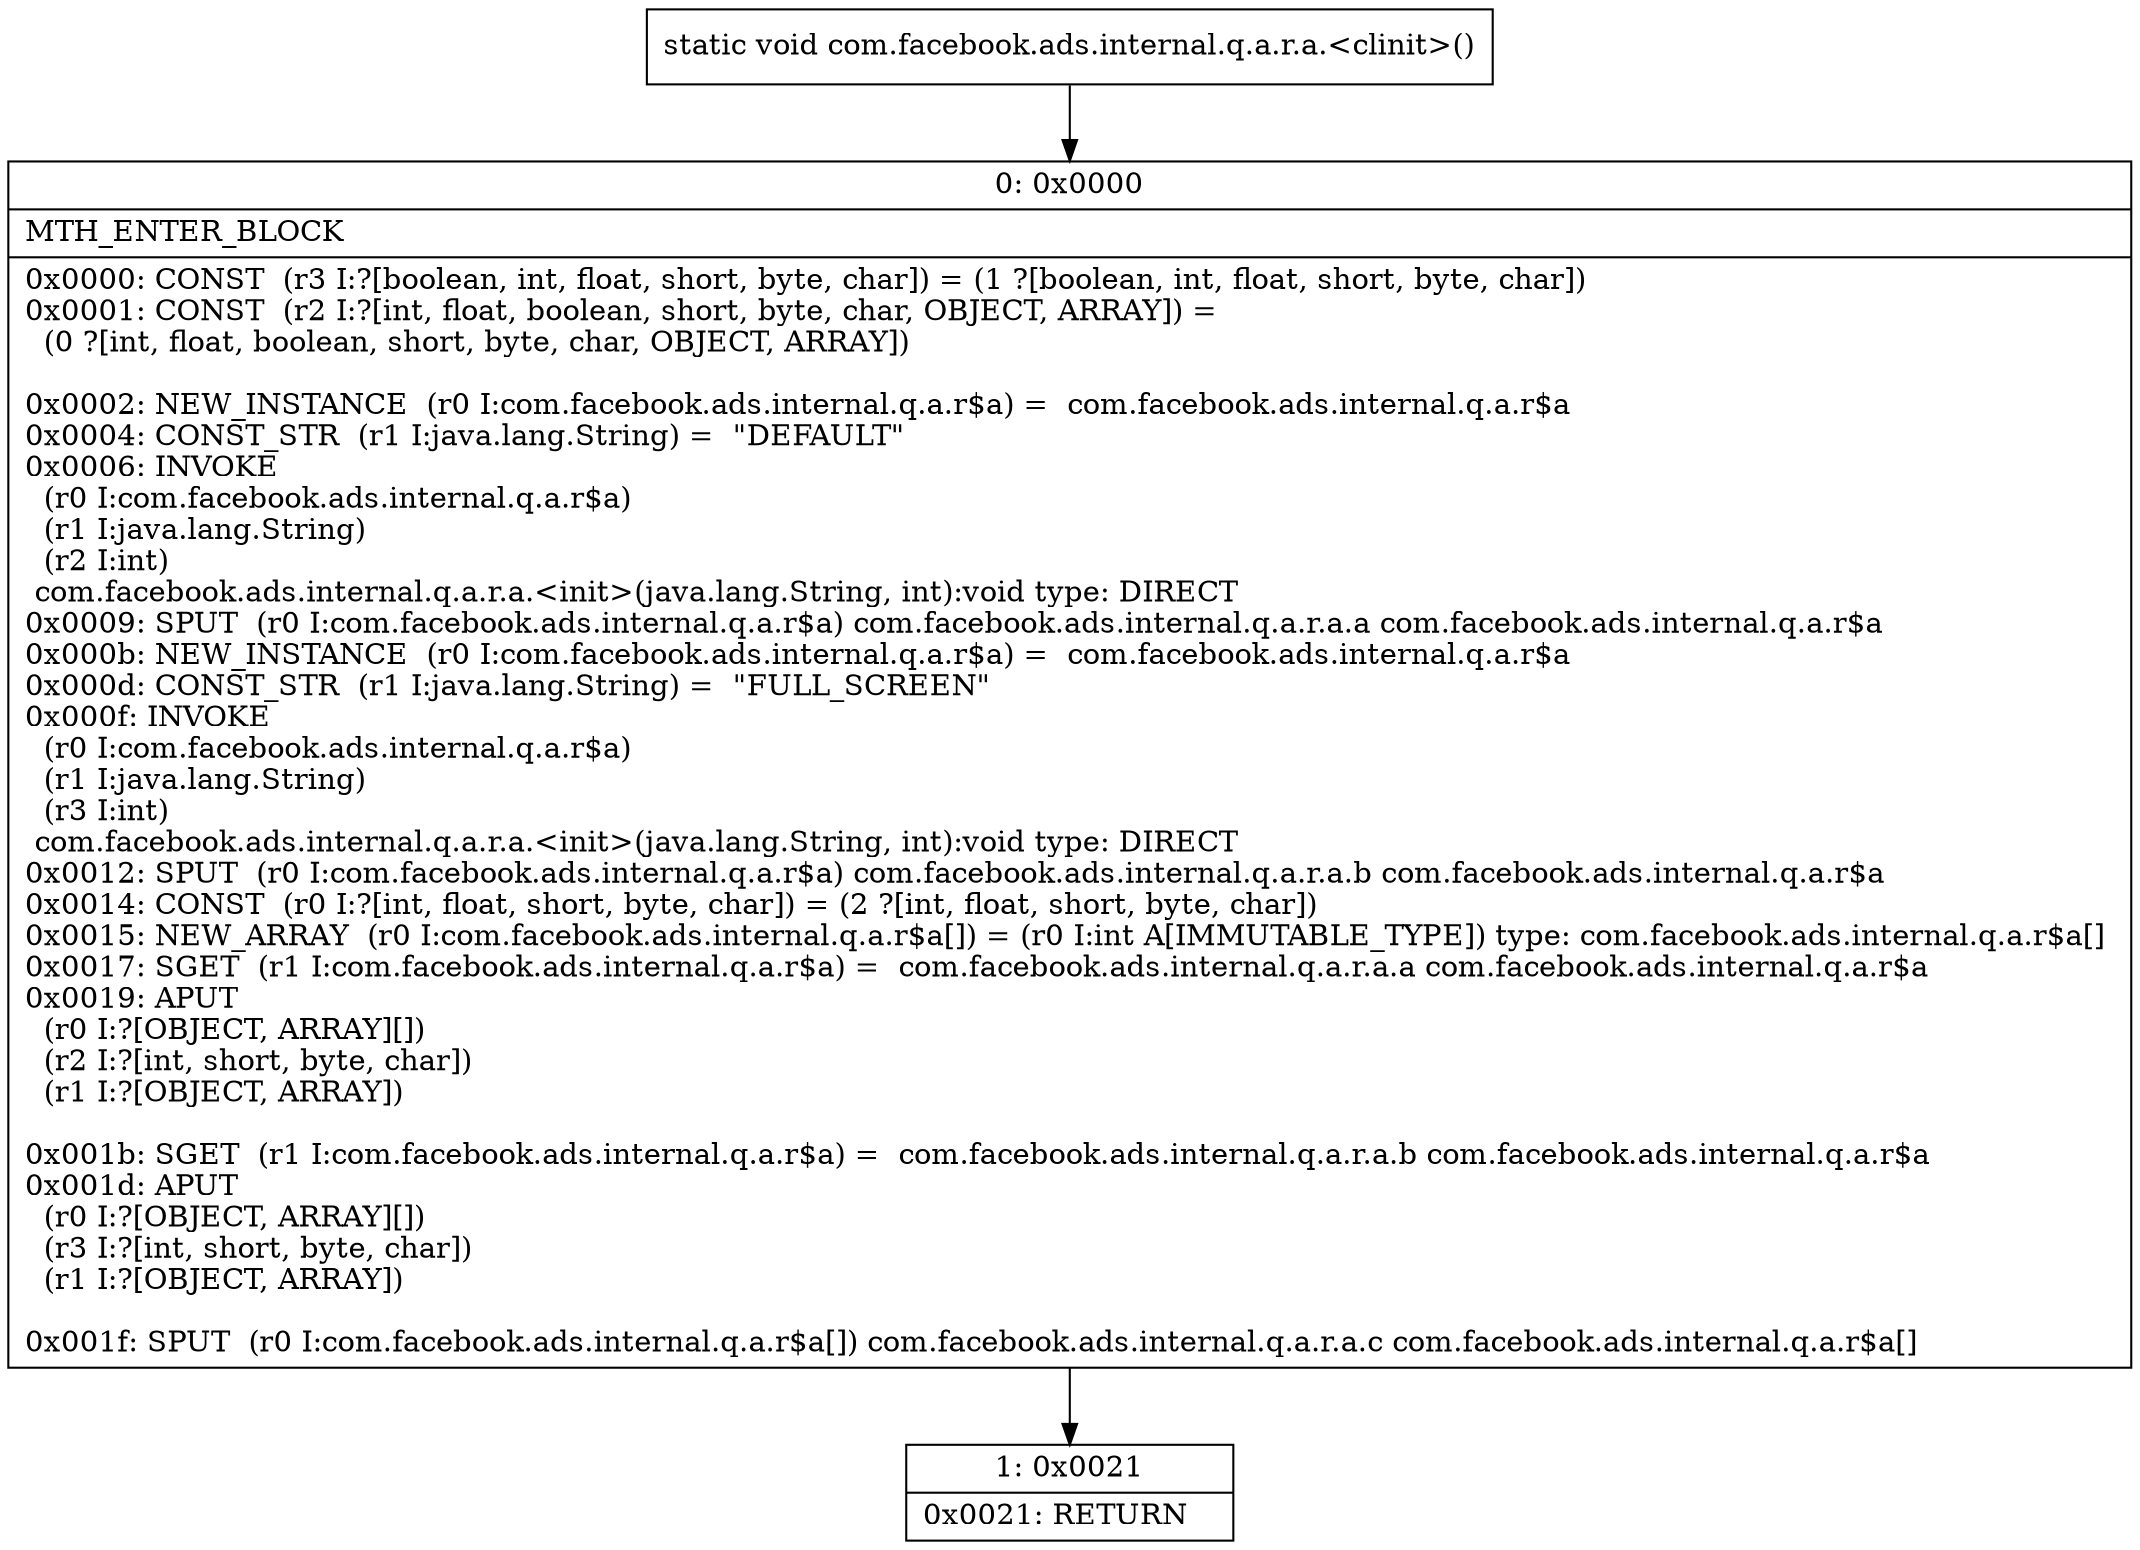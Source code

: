 digraph "CFG forcom.facebook.ads.internal.q.a.r.a.\<clinit\>()V" {
Node_0 [shape=record,label="{0\:\ 0x0000|MTH_ENTER_BLOCK\l|0x0000: CONST  (r3 I:?[boolean, int, float, short, byte, char]) = (1 ?[boolean, int, float, short, byte, char]) \l0x0001: CONST  (r2 I:?[int, float, boolean, short, byte, char, OBJECT, ARRAY]) = \l  (0 ?[int, float, boolean, short, byte, char, OBJECT, ARRAY])\l \l0x0002: NEW_INSTANCE  (r0 I:com.facebook.ads.internal.q.a.r$a) =  com.facebook.ads.internal.q.a.r$a \l0x0004: CONST_STR  (r1 I:java.lang.String) =  \"DEFAULT\" \l0x0006: INVOKE  \l  (r0 I:com.facebook.ads.internal.q.a.r$a)\l  (r1 I:java.lang.String)\l  (r2 I:int)\l com.facebook.ads.internal.q.a.r.a.\<init\>(java.lang.String, int):void type: DIRECT \l0x0009: SPUT  (r0 I:com.facebook.ads.internal.q.a.r$a) com.facebook.ads.internal.q.a.r.a.a com.facebook.ads.internal.q.a.r$a \l0x000b: NEW_INSTANCE  (r0 I:com.facebook.ads.internal.q.a.r$a) =  com.facebook.ads.internal.q.a.r$a \l0x000d: CONST_STR  (r1 I:java.lang.String) =  \"FULL_SCREEN\" \l0x000f: INVOKE  \l  (r0 I:com.facebook.ads.internal.q.a.r$a)\l  (r1 I:java.lang.String)\l  (r3 I:int)\l com.facebook.ads.internal.q.a.r.a.\<init\>(java.lang.String, int):void type: DIRECT \l0x0012: SPUT  (r0 I:com.facebook.ads.internal.q.a.r$a) com.facebook.ads.internal.q.a.r.a.b com.facebook.ads.internal.q.a.r$a \l0x0014: CONST  (r0 I:?[int, float, short, byte, char]) = (2 ?[int, float, short, byte, char]) \l0x0015: NEW_ARRAY  (r0 I:com.facebook.ads.internal.q.a.r$a[]) = (r0 I:int A[IMMUTABLE_TYPE]) type: com.facebook.ads.internal.q.a.r$a[] \l0x0017: SGET  (r1 I:com.facebook.ads.internal.q.a.r$a) =  com.facebook.ads.internal.q.a.r.a.a com.facebook.ads.internal.q.a.r$a \l0x0019: APUT  \l  (r0 I:?[OBJECT, ARRAY][])\l  (r2 I:?[int, short, byte, char])\l  (r1 I:?[OBJECT, ARRAY])\l \l0x001b: SGET  (r1 I:com.facebook.ads.internal.q.a.r$a) =  com.facebook.ads.internal.q.a.r.a.b com.facebook.ads.internal.q.a.r$a \l0x001d: APUT  \l  (r0 I:?[OBJECT, ARRAY][])\l  (r3 I:?[int, short, byte, char])\l  (r1 I:?[OBJECT, ARRAY])\l \l0x001f: SPUT  (r0 I:com.facebook.ads.internal.q.a.r$a[]) com.facebook.ads.internal.q.a.r.a.c com.facebook.ads.internal.q.a.r$a[] \l}"];
Node_1 [shape=record,label="{1\:\ 0x0021|0x0021: RETURN   \l}"];
MethodNode[shape=record,label="{static void com.facebook.ads.internal.q.a.r.a.\<clinit\>() }"];
MethodNode -> Node_0;
Node_0 -> Node_1;
}

